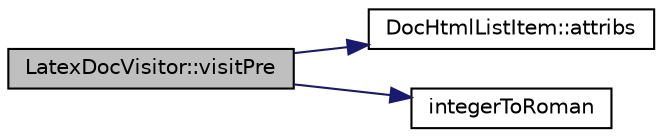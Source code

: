 digraph "LatexDocVisitor::visitPre"
{
 // LATEX_PDF_SIZE
  edge [fontname="Helvetica",fontsize="10",labelfontname="Helvetica",labelfontsize="10"];
  node [fontname="Helvetica",fontsize="10",shape=record];
  rankdir="LR";
  Node1 [label="LatexDocVisitor::visitPre",height=0.2,width=0.4,color="black", fillcolor="grey75", style="filled", fontcolor="black",tooltip=" "];
  Node1 -> Node2 [color="midnightblue",fontsize="10",style="solid",fontname="Helvetica"];
  Node2 [label="DocHtmlListItem::attribs",height=0.2,width=0.4,color="black", fillcolor="white", style="filled",URL="$classDocHtmlListItem.html#a2c0badd651aa4cebd3711ee5a0aaa7a7",tooltip=" "];
  Node1 -> Node3 [color="midnightblue",fontsize="10",style="solid",fontname="Helvetica"];
  Node3 [label="integerToRoman",height=0.2,width=0.4,color="black", fillcolor="white", style="filled",URL="$util_8cpp.html#a3603e3a5f6710fd96b6c634f9e2de708",tooltip=" "];
}
